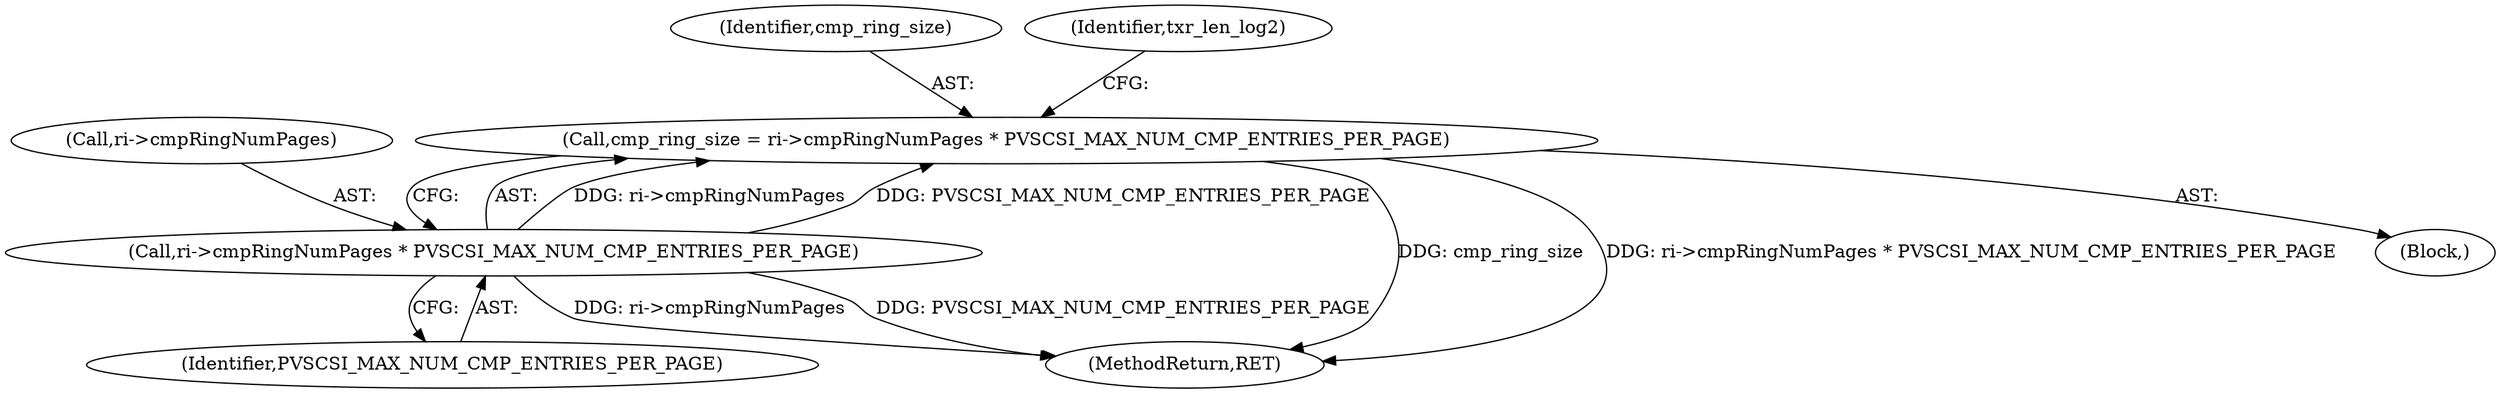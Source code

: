 digraph "0_qemu_7f61f4690dd153be98900a2a508b88989e692753@integer" {
"1000125" [label="(Call,cmp_ring_size = ri->cmpRingNumPages * PVSCSI_MAX_NUM_CMP_ENTRIES_PER_PAGE)"];
"1000127" [label="(Call,ri->cmpRingNumPages * PVSCSI_MAX_NUM_CMP_ENTRIES_PER_PAGE)"];
"1000126" [label="(Identifier,cmp_ring_size)"];
"1000133" [label="(Identifier,txr_len_log2)"];
"1000131" [label="(Identifier,PVSCSI_MAX_NUM_CMP_ENTRIES_PER_PAGE)"];
"1000125" [label="(Call,cmp_ring_size = ri->cmpRingNumPages * PVSCSI_MAX_NUM_CMP_ENTRIES_PER_PAGE)"];
"1000127" [label="(Call,ri->cmpRingNumPages * PVSCSI_MAX_NUM_CMP_ENTRIES_PER_PAGE)"];
"1000103" [label="(Block,)"];
"1000128" [label="(Call,ri->cmpRingNumPages)"];
"1000138" [label="(MethodReturn,RET)"];
"1000125" -> "1000103"  [label="AST: "];
"1000125" -> "1000127"  [label="CFG: "];
"1000126" -> "1000125"  [label="AST: "];
"1000127" -> "1000125"  [label="AST: "];
"1000133" -> "1000125"  [label="CFG: "];
"1000125" -> "1000138"  [label="DDG: cmp_ring_size"];
"1000125" -> "1000138"  [label="DDG: ri->cmpRingNumPages * PVSCSI_MAX_NUM_CMP_ENTRIES_PER_PAGE"];
"1000127" -> "1000125"  [label="DDG: ri->cmpRingNumPages"];
"1000127" -> "1000125"  [label="DDG: PVSCSI_MAX_NUM_CMP_ENTRIES_PER_PAGE"];
"1000127" -> "1000131"  [label="CFG: "];
"1000128" -> "1000127"  [label="AST: "];
"1000131" -> "1000127"  [label="AST: "];
"1000127" -> "1000138"  [label="DDG: ri->cmpRingNumPages"];
"1000127" -> "1000138"  [label="DDG: PVSCSI_MAX_NUM_CMP_ENTRIES_PER_PAGE"];
}
